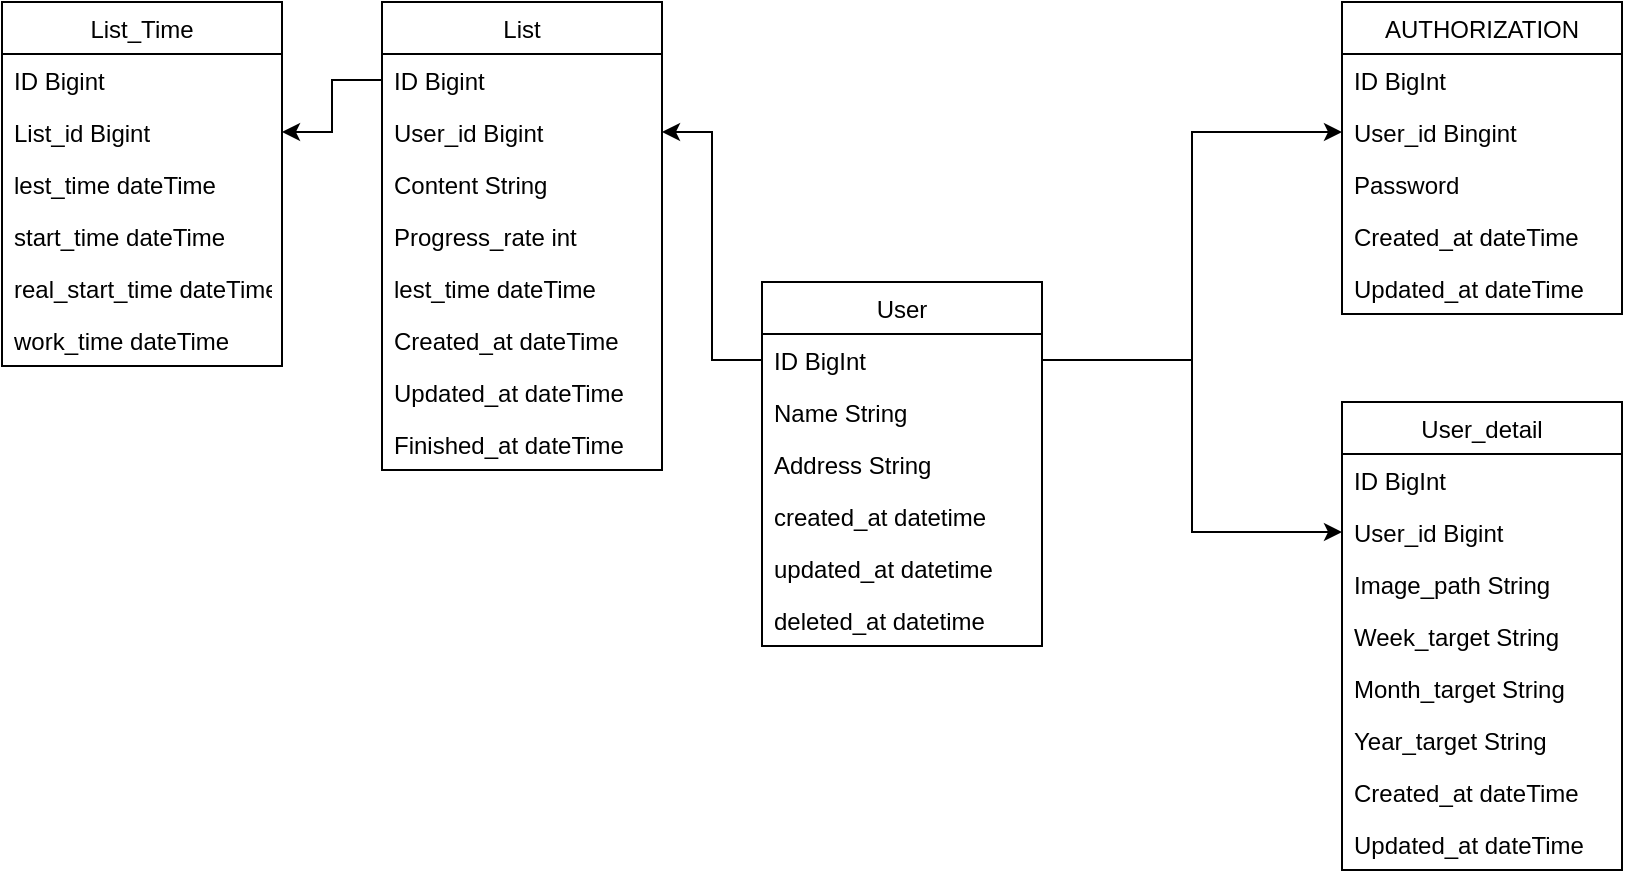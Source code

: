 <mxfile version="14.8.4" type="github">
  <diagram id="C5RBs43oDa-KdzZeNtuy" name="Page-1">
    <mxGraphModel dx="946" dy="614" grid="1" gridSize="10" guides="1" tooltips="1" connect="1" arrows="1" fold="1" page="1" pageScale="1" pageWidth="827" pageHeight="1169" math="0" shadow="0">
      <root>
        <mxCell id="WIyWlLk6GJQsqaUBKTNV-0" />
        <mxCell id="WIyWlLk6GJQsqaUBKTNV-1" parent="WIyWlLk6GJQsqaUBKTNV-0" />
        <mxCell id="fYZpBdRJVaIRotKytanb-0" value="User" style="swimlane;fontStyle=0;childLayout=stackLayout;horizontal=1;startSize=26;horizontalStack=0;resizeParent=1;resizeParentMax=0;resizeLast=0;collapsible=1;marginBottom=0;" vertex="1" parent="WIyWlLk6GJQsqaUBKTNV-1">
          <mxGeometry x="390" y="220" width="140" height="182" as="geometry" />
        </mxCell>
        <mxCell id="fYZpBdRJVaIRotKytanb-1" value="ID BigInt" style="text;strokeColor=none;fillColor=none;align=left;verticalAlign=top;spacingLeft=4;spacingRight=4;overflow=hidden;rotatable=0;points=[[0,0.5],[1,0.5]];portConstraint=eastwest;" vertex="1" parent="fYZpBdRJVaIRotKytanb-0">
          <mxGeometry y="26" width="140" height="26" as="geometry" />
        </mxCell>
        <mxCell id="fYZpBdRJVaIRotKytanb-2" value="Name String" style="text;strokeColor=none;fillColor=none;align=left;verticalAlign=top;spacingLeft=4;spacingRight=4;overflow=hidden;rotatable=0;points=[[0,0.5],[1,0.5]];portConstraint=eastwest;" vertex="1" parent="fYZpBdRJVaIRotKytanb-0">
          <mxGeometry y="52" width="140" height="26" as="geometry" />
        </mxCell>
        <mxCell id="fYZpBdRJVaIRotKytanb-7" value="Address String" style="text;strokeColor=none;fillColor=none;align=left;verticalAlign=top;spacingLeft=4;spacingRight=4;overflow=hidden;rotatable=0;points=[[0,0.5],[1,0.5]];portConstraint=eastwest;" vertex="1" parent="fYZpBdRJVaIRotKytanb-0">
          <mxGeometry y="78" width="140" height="26" as="geometry" />
        </mxCell>
        <mxCell id="fYZpBdRJVaIRotKytanb-8" value="created_at datetime" style="text;strokeColor=none;fillColor=none;align=left;verticalAlign=top;spacingLeft=4;spacingRight=4;overflow=hidden;rotatable=0;points=[[0,0.5],[1,0.5]];portConstraint=eastwest;" vertex="1" parent="fYZpBdRJVaIRotKytanb-0">
          <mxGeometry y="104" width="140" height="26" as="geometry" />
        </mxCell>
        <mxCell id="fYZpBdRJVaIRotKytanb-9" value="updated_at datetime" style="text;strokeColor=none;fillColor=none;align=left;verticalAlign=top;spacingLeft=4;spacingRight=4;overflow=hidden;rotatable=0;points=[[0,0.5],[1,0.5]];portConstraint=eastwest;" vertex="1" parent="fYZpBdRJVaIRotKytanb-0">
          <mxGeometry y="130" width="140" height="26" as="geometry" />
        </mxCell>
        <mxCell id="fYZpBdRJVaIRotKytanb-10" value="deleted_at datetime" style="text;strokeColor=none;fillColor=none;align=left;verticalAlign=top;spacingLeft=4;spacingRight=4;overflow=hidden;rotatable=0;points=[[0,0.5],[1,0.5]];portConstraint=eastwest;" vertex="1" parent="fYZpBdRJVaIRotKytanb-0">
          <mxGeometry y="156" width="140" height="26" as="geometry" />
        </mxCell>
        <mxCell id="fYZpBdRJVaIRotKytanb-11" value="AUTHORIZATION" style="swimlane;fontStyle=0;childLayout=stackLayout;horizontal=1;startSize=26;horizontalStack=0;resizeParent=1;resizeParentMax=0;resizeLast=0;collapsible=1;marginBottom=0;" vertex="1" parent="WIyWlLk6GJQsqaUBKTNV-1">
          <mxGeometry x="680" y="80" width="140" height="156" as="geometry" />
        </mxCell>
        <mxCell id="fYZpBdRJVaIRotKytanb-12" value="ID BigInt" style="text;strokeColor=none;fillColor=none;align=left;verticalAlign=top;spacingLeft=4;spacingRight=4;overflow=hidden;rotatable=0;points=[[0,0.5],[1,0.5]];portConstraint=eastwest;" vertex="1" parent="fYZpBdRJVaIRotKytanb-11">
          <mxGeometry y="26" width="140" height="26" as="geometry" />
        </mxCell>
        <mxCell id="fYZpBdRJVaIRotKytanb-13" value="User_id Bingint" style="text;strokeColor=none;fillColor=none;align=left;verticalAlign=top;spacingLeft=4;spacingRight=4;overflow=hidden;rotatable=0;points=[[0,0.5],[1,0.5]];portConstraint=eastwest;" vertex="1" parent="fYZpBdRJVaIRotKytanb-11">
          <mxGeometry y="52" width="140" height="26" as="geometry" />
        </mxCell>
        <mxCell id="fYZpBdRJVaIRotKytanb-14" value="Password" style="text;strokeColor=none;fillColor=none;align=left;verticalAlign=top;spacingLeft=4;spacingRight=4;overflow=hidden;rotatable=0;points=[[0,0.5],[1,0.5]];portConstraint=eastwest;" vertex="1" parent="fYZpBdRJVaIRotKytanb-11">
          <mxGeometry y="78" width="140" height="26" as="geometry" />
        </mxCell>
        <mxCell id="fYZpBdRJVaIRotKytanb-15" value="Created_at dateTime" style="text;strokeColor=none;fillColor=none;align=left;verticalAlign=top;spacingLeft=4;spacingRight=4;overflow=hidden;rotatable=0;points=[[0,0.5],[1,0.5]];portConstraint=eastwest;" vertex="1" parent="fYZpBdRJVaIRotKytanb-11">
          <mxGeometry y="104" width="140" height="26" as="geometry" />
        </mxCell>
        <mxCell id="fYZpBdRJVaIRotKytanb-16" value="Updated_at dateTime" style="text;strokeColor=none;fillColor=none;align=left;verticalAlign=top;spacingLeft=4;spacingRight=4;overflow=hidden;rotatable=0;points=[[0,0.5],[1,0.5]];portConstraint=eastwest;" vertex="1" parent="fYZpBdRJVaIRotKytanb-11">
          <mxGeometry y="130" width="140" height="26" as="geometry" />
        </mxCell>
        <mxCell id="fYZpBdRJVaIRotKytanb-17" style="edgeStyle=orthogonalEdgeStyle;rounded=0;orthogonalLoop=1;jettySize=auto;html=1;exitX=1;exitY=0.5;exitDx=0;exitDy=0;entryX=0;entryY=0.5;entryDx=0;entryDy=0;" edge="1" parent="WIyWlLk6GJQsqaUBKTNV-1" source="fYZpBdRJVaIRotKytanb-1" target="fYZpBdRJVaIRotKytanb-13">
          <mxGeometry relative="1" as="geometry" />
        </mxCell>
        <mxCell id="fYZpBdRJVaIRotKytanb-19" value="User_detail" style="swimlane;fontStyle=0;childLayout=stackLayout;horizontal=1;startSize=26;horizontalStack=0;resizeParent=1;resizeParentMax=0;resizeLast=0;collapsible=1;marginBottom=0;" vertex="1" parent="WIyWlLk6GJQsqaUBKTNV-1">
          <mxGeometry x="680" y="280" width="140" height="234" as="geometry" />
        </mxCell>
        <mxCell id="fYZpBdRJVaIRotKytanb-20" value="ID BigInt" style="text;strokeColor=none;fillColor=none;align=left;verticalAlign=top;spacingLeft=4;spacingRight=4;overflow=hidden;rotatable=0;points=[[0,0.5],[1,0.5]];portConstraint=eastwest;" vertex="1" parent="fYZpBdRJVaIRotKytanb-19">
          <mxGeometry y="26" width="140" height="26" as="geometry" />
        </mxCell>
        <mxCell id="fYZpBdRJVaIRotKytanb-21" value="User_id Bigint" style="text;strokeColor=none;fillColor=none;align=left;verticalAlign=top;spacingLeft=4;spacingRight=4;overflow=hidden;rotatable=0;points=[[0,0.5],[1,0.5]];portConstraint=eastwest;" vertex="1" parent="fYZpBdRJVaIRotKytanb-19">
          <mxGeometry y="52" width="140" height="26" as="geometry" />
        </mxCell>
        <mxCell id="fYZpBdRJVaIRotKytanb-22" value="Image_path String" style="text;strokeColor=none;fillColor=none;align=left;verticalAlign=top;spacingLeft=4;spacingRight=4;overflow=hidden;rotatable=0;points=[[0,0.5],[1,0.5]];portConstraint=eastwest;" vertex="1" parent="fYZpBdRJVaIRotKytanb-19">
          <mxGeometry y="78" width="140" height="26" as="geometry" />
        </mxCell>
        <mxCell id="fYZpBdRJVaIRotKytanb-23" value="Week_target String" style="text;strokeColor=none;fillColor=none;align=left;verticalAlign=top;spacingLeft=4;spacingRight=4;overflow=hidden;rotatable=0;points=[[0,0.5],[1,0.5]];portConstraint=eastwest;" vertex="1" parent="fYZpBdRJVaIRotKytanb-19">
          <mxGeometry y="104" width="140" height="26" as="geometry" />
        </mxCell>
        <mxCell id="fYZpBdRJVaIRotKytanb-24" value="Month_target String" style="text;strokeColor=none;fillColor=none;align=left;verticalAlign=top;spacingLeft=4;spacingRight=4;overflow=hidden;rotatable=0;points=[[0,0.5],[1,0.5]];portConstraint=eastwest;" vertex="1" parent="fYZpBdRJVaIRotKytanb-19">
          <mxGeometry y="130" width="140" height="26" as="geometry" />
        </mxCell>
        <mxCell id="fYZpBdRJVaIRotKytanb-25" value="Year_target String" style="text;strokeColor=none;fillColor=none;align=left;verticalAlign=top;spacingLeft=4;spacingRight=4;overflow=hidden;rotatable=0;points=[[0,0.5],[1,0.5]];portConstraint=eastwest;" vertex="1" parent="fYZpBdRJVaIRotKytanb-19">
          <mxGeometry y="156" width="140" height="26" as="geometry" />
        </mxCell>
        <mxCell id="fYZpBdRJVaIRotKytanb-31" value="Created_at dateTime" style="text;strokeColor=none;fillColor=none;align=left;verticalAlign=top;spacingLeft=4;spacingRight=4;overflow=hidden;rotatable=0;points=[[0,0.5],[1,0.5]];portConstraint=eastwest;" vertex="1" parent="fYZpBdRJVaIRotKytanb-19">
          <mxGeometry y="182" width="140" height="26" as="geometry" />
        </mxCell>
        <mxCell id="fYZpBdRJVaIRotKytanb-32" value="Updated_at dateTime" style="text;strokeColor=none;fillColor=none;align=left;verticalAlign=top;spacingLeft=4;spacingRight=4;overflow=hidden;rotatable=0;points=[[0,0.5],[1,0.5]];portConstraint=eastwest;" vertex="1" parent="fYZpBdRJVaIRotKytanb-19">
          <mxGeometry y="208" width="140" height="26" as="geometry" />
        </mxCell>
        <mxCell id="fYZpBdRJVaIRotKytanb-26" style="edgeStyle=orthogonalEdgeStyle;rounded=0;orthogonalLoop=1;jettySize=auto;html=1;exitX=1;exitY=0.5;exitDx=0;exitDy=0;entryX=0;entryY=0.5;entryDx=0;entryDy=0;" edge="1" parent="WIyWlLk6GJQsqaUBKTNV-1" source="fYZpBdRJVaIRotKytanb-1" target="fYZpBdRJVaIRotKytanb-21">
          <mxGeometry relative="1" as="geometry" />
        </mxCell>
        <mxCell id="fYZpBdRJVaIRotKytanb-27" value="List" style="swimlane;fontStyle=0;childLayout=stackLayout;horizontal=1;startSize=26;horizontalStack=0;resizeParent=1;resizeParentMax=0;resizeLast=0;collapsible=1;marginBottom=0;" vertex="1" parent="WIyWlLk6GJQsqaUBKTNV-1">
          <mxGeometry x="200" y="80" width="140" height="234" as="geometry" />
        </mxCell>
        <mxCell id="fYZpBdRJVaIRotKytanb-38" style="edgeStyle=orthogonalEdgeStyle;rounded=0;orthogonalLoop=1;jettySize=auto;html=1;exitX=1;exitY=0.5;exitDx=0;exitDy=0;entryX=1;entryY=0.5;entryDx=0;entryDy=0;" edge="1" parent="fYZpBdRJVaIRotKytanb-27" target="fYZpBdRJVaIRotKytanb-29">
          <mxGeometry relative="1" as="geometry">
            <mxPoint x="140" y="39" as="sourcePoint" />
          </mxGeometry>
        </mxCell>
        <mxCell id="fYZpBdRJVaIRotKytanb-29" value="ID Bigint" style="text;strokeColor=none;fillColor=none;align=left;verticalAlign=top;spacingLeft=4;spacingRight=4;overflow=hidden;rotatable=0;points=[[0,0.5],[1,0.5]];portConstraint=eastwest;" vertex="1" parent="fYZpBdRJVaIRotKytanb-27">
          <mxGeometry y="26" width="140" height="26" as="geometry" />
        </mxCell>
        <mxCell id="fYZpBdRJVaIRotKytanb-41" value="User_id Bigint" style="text;strokeColor=none;fillColor=none;align=left;verticalAlign=top;spacingLeft=4;spacingRight=4;overflow=hidden;rotatable=0;points=[[0,0.5],[1,0.5]];portConstraint=eastwest;" vertex="1" parent="fYZpBdRJVaIRotKytanb-27">
          <mxGeometry y="52" width="140" height="26" as="geometry" />
        </mxCell>
        <mxCell id="fYZpBdRJVaIRotKytanb-30" value="Content String" style="text;strokeColor=none;fillColor=none;align=left;verticalAlign=top;spacingLeft=4;spacingRight=4;overflow=hidden;rotatable=0;points=[[0,0.5],[1,0.5]];portConstraint=eastwest;" vertex="1" parent="fYZpBdRJVaIRotKytanb-27">
          <mxGeometry y="78" width="140" height="26" as="geometry" />
        </mxCell>
        <mxCell id="fYZpBdRJVaIRotKytanb-44" value="Progress_rate int" style="text;strokeColor=none;fillColor=none;align=left;verticalAlign=top;spacingLeft=4;spacingRight=4;overflow=hidden;rotatable=0;points=[[0,0.5],[1,0.5]];portConstraint=eastwest;" vertex="1" parent="fYZpBdRJVaIRotKytanb-27">
          <mxGeometry y="104" width="140" height="26" as="geometry" />
        </mxCell>
        <mxCell id="fYZpBdRJVaIRotKytanb-45" value="lest_time dateTime" style="text;strokeColor=none;fillColor=none;align=left;verticalAlign=top;spacingLeft=4;spacingRight=4;overflow=hidden;rotatable=0;points=[[0,0.5],[1,0.5]];portConstraint=eastwest;" vertex="1" parent="fYZpBdRJVaIRotKytanb-27">
          <mxGeometry y="130" width="140" height="26" as="geometry" />
        </mxCell>
        <mxCell id="fYZpBdRJVaIRotKytanb-36" value="Created_at dateTime" style="text;strokeColor=none;fillColor=none;align=left;verticalAlign=top;spacingLeft=4;spacingRight=4;overflow=hidden;rotatable=0;points=[[0,0.5],[1,0.5]];portConstraint=eastwest;" vertex="1" parent="fYZpBdRJVaIRotKytanb-27">
          <mxGeometry y="156" width="140" height="26" as="geometry" />
        </mxCell>
        <mxCell id="fYZpBdRJVaIRotKytanb-61" value="Updated_at dateTime" style="text;strokeColor=none;fillColor=none;align=left;verticalAlign=top;spacingLeft=4;spacingRight=4;overflow=hidden;rotatable=0;points=[[0,0.5],[1,0.5]];portConstraint=eastwest;" vertex="1" parent="fYZpBdRJVaIRotKytanb-27">
          <mxGeometry y="182" width="140" height="26" as="geometry" />
        </mxCell>
        <mxCell id="fYZpBdRJVaIRotKytanb-33" value="Finished_at dateTime" style="text;strokeColor=none;fillColor=none;align=left;verticalAlign=top;spacingLeft=4;spacingRight=4;overflow=hidden;rotatable=0;points=[[0,0.5],[1,0.5]];portConstraint=eastwest;" vertex="1" parent="fYZpBdRJVaIRotKytanb-27">
          <mxGeometry y="208" width="140" height="26" as="geometry" />
        </mxCell>
        <mxCell id="fYZpBdRJVaIRotKytanb-42" style="edgeStyle=orthogonalEdgeStyle;rounded=0;orthogonalLoop=1;jettySize=auto;html=1;exitX=0;exitY=0.5;exitDx=0;exitDy=0;entryX=1;entryY=0.5;entryDx=0;entryDy=0;" edge="1" parent="WIyWlLk6GJQsqaUBKTNV-1" source="fYZpBdRJVaIRotKytanb-1" target="fYZpBdRJVaIRotKytanb-41">
          <mxGeometry relative="1" as="geometry" />
        </mxCell>
        <mxCell id="fYZpBdRJVaIRotKytanb-46" value="List_Time" style="swimlane;fontStyle=0;childLayout=stackLayout;horizontal=1;startSize=26;horizontalStack=0;resizeParent=1;resizeParentMax=0;resizeLast=0;collapsible=1;marginBottom=0;" vertex="1" parent="WIyWlLk6GJQsqaUBKTNV-1">
          <mxGeometry x="10" y="80" width="140" height="182" as="geometry" />
        </mxCell>
        <mxCell id="fYZpBdRJVaIRotKytanb-47" value="ID Bigint" style="text;strokeColor=none;fillColor=none;align=left;verticalAlign=top;spacingLeft=4;spacingRight=4;overflow=hidden;rotatable=0;points=[[0,0.5],[1,0.5]];portConstraint=eastwest;" vertex="1" parent="fYZpBdRJVaIRotKytanb-46">
          <mxGeometry y="26" width="140" height="26" as="geometry" />
        </mxCell>
        <mxCell id="fYZpBdRJVaIRotKytanb-51" value="List_id Bigint" style="text;strokeColor=none;fillColor=none;align=left;verticalAlign=top;spacingLeft=4;spacingRight=4;overflow=hidden;rotatable=0;points=[[0,0.5],[1,0.5]];portConstraint=eastwest;" vertex="1" parent="fYZpBdRJVaIRotKytanb-46">
          <mxGeometry y="52" width="140" height="26" as="geometry" />
        </mxCell>
        <mxCell id="fYZpBdRJVaIRotKytanb-52" value="lest_time dateTime" style="text;strokeColor=none;fillColor=none;align=left;verticalAlign=top;spacingLeft=4;spacingRight=4;overflow=hidden;rotatable=0;points=[[0,0.5],[1,0.5]];portConstraint=eastwest;" vertex="1" parent="fYZpBdRJVaIRotKytanb-46">
          <mxGeometry y="78" width="140" height="26" as="geometry" />
        </mxCell>
        <mxCell id="fYZpBdRJVaIRotKytanb-54" value="start_time dateTime" style="text;strokeColor=none;fillColor=none;align=left;verticalAlign=top;spacingLeft=4;spacingRight=4;overflow=hidden;rotatable=0;points=[[0,0.5],[1,0.5]];portConstraint=eastwest;" vertex="1" parent="fYZpBdRJVaIRotKytanb-46">
          <mxGeometry y="104" width="140" height="26" as="geometry" />
        </mxCell>
        <mxCell id="fYZpBdRJVaIRotKytanb-55" value="real_start_time dateTime" style="text;strokeColor=none;fillColor=none;align=left;verticalAlign=top;spacingLeft=4;spacingRight=4;overflow=hidden;rotatable=0;points=[[0,0.5],[1,0.5]];portConstraint=eastwest;" vertex="1" parent="fYZpBdRJVaIRotKytanb-46">
          <mxGeometry y="130" width="140" height="26" as="geometry" />
        </mxCell>
        <mxCell id="fYZpBdRJVaIRotKytanb-56" value="work_time dateTime" style="text;strokeColor=none;fillColor=none;align=left;verticalAlign=top;spacingLeft=4;spacingRight=4;overflow=hidden;rotatable=0;points=[[0,0.5],[1,0.5]];portConstraint=eastwest;" vertex="1" parent="fYZpBdRJVaIRotKytanb-46">
          <mxGeometry y="156" width="140" height="26" as="geometry" />
        </mxCell>
        <mxCell id="fYZpBdRJVaIRotKytanb-62" style="edgeStyle=orthogonalEdgeStyle;rounded=0;orthogonalLoop=1;jettySize=auto;html=1;exitX=0;exitY=0.5;exitDx=0;exitDy=0;entryX=1;entryY=0.5;entryDx=0;entryDy=0;" edge="1" parent="WIyWlLk6GJQsqaUBKTNV-1" source="fYZpBdRJVaIRotKytanb-29" target="fYZpBdRJVaIRotKytanb-51">
          <mxGeometry relative="1" as="geometry" />
        </mxCell>
      </root>
    </mxGraphModel>
  </diagram>
</mxfile>
